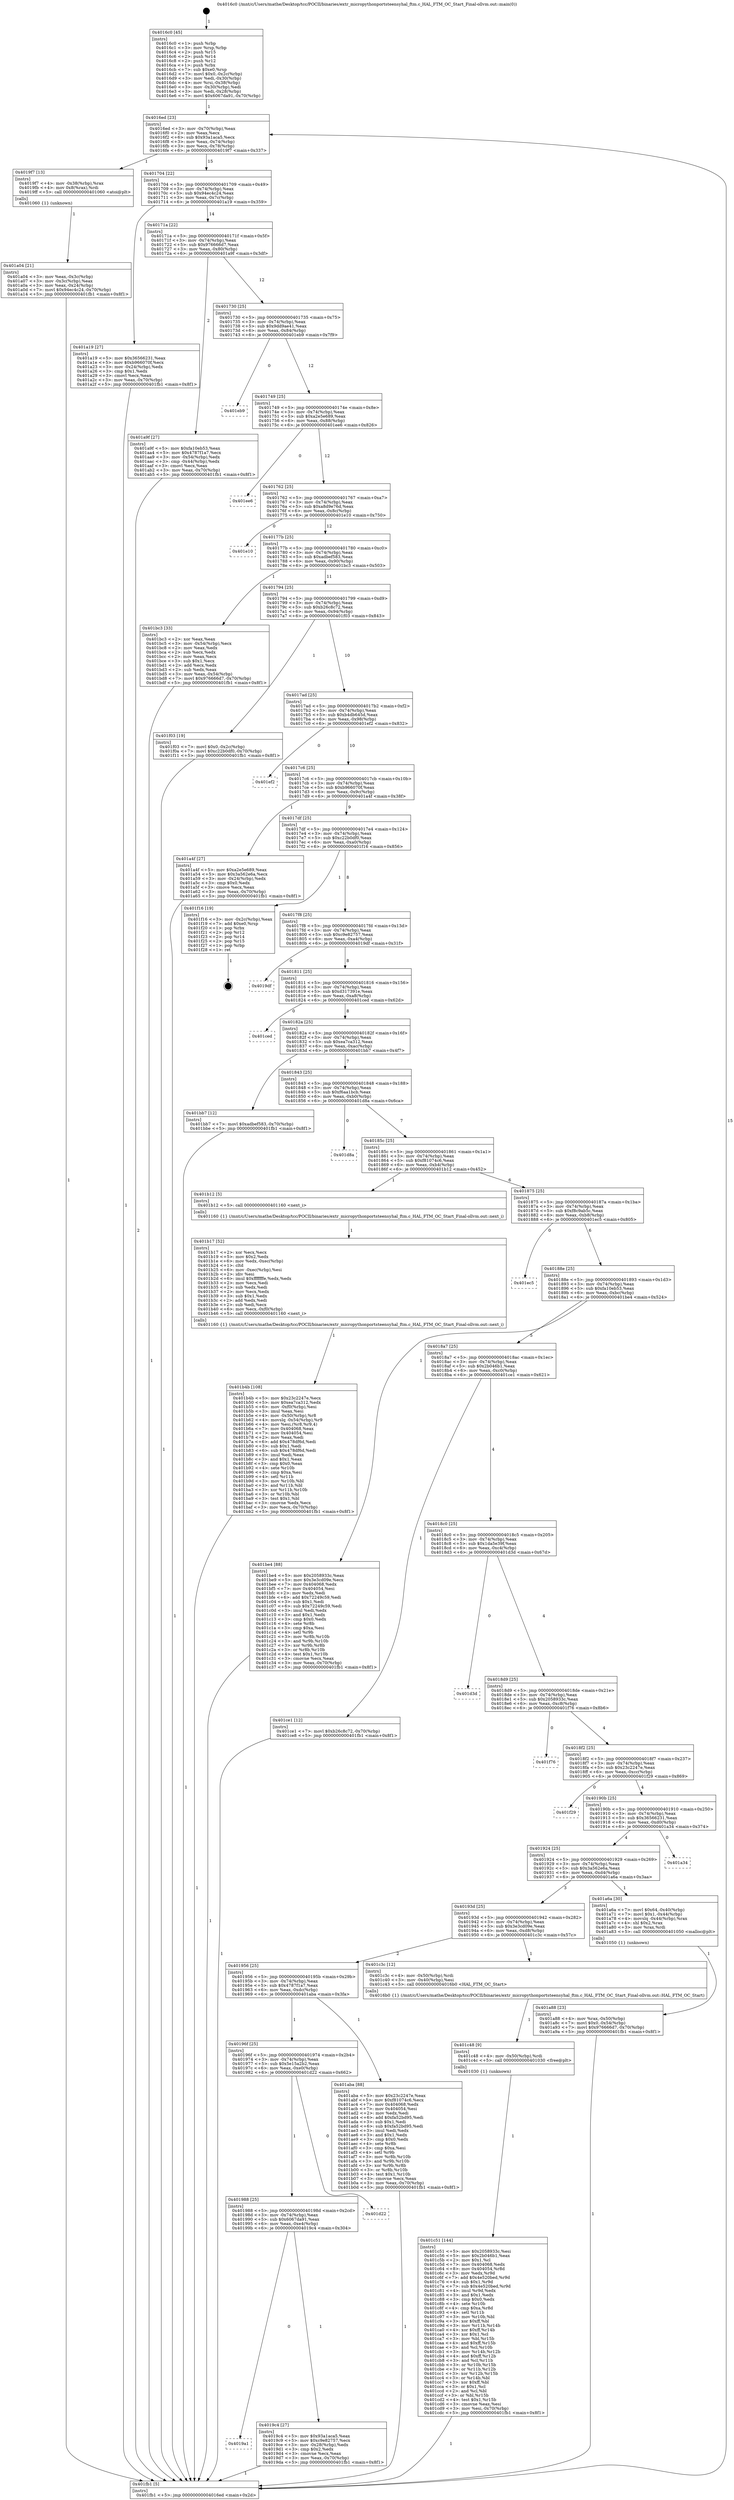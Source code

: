 digraph "0x4016c0" {
  label = "0x4016c0 (/mnt/c/Users/mathe/Desktop/tcc/POCII/binaries/extr_micropythonportsteensyhal_ftm.c_HAL_FTM_OC_Start_Final-ollvm.out::main(0))"
  labelloc = "t"
  node[shape=record]

  Entry [label="",width=0.3,height=0.3,shape=circle,fillcolor=black,style=filled]
  "0x4016ed" [label="{
     0x4016ed [23]\l
     | [instrs]\l
     &nbsp;&nbsp;0x4016ed \<+3\>: mov -0x70(%rbp),%eax\l
     &nbsp;&nbsp;0x4016f0 \<+2\>: mov %eax,%ecx\l
     &nbsp;&nbsp;0x4016f2 \<+6\>: sub $0x93a1aca5,%ecx\l
     &nbsp;&nbsp;0x4016f8 \<+3\>: mov %eax,-0x74(%rbp)\l
     &nbsp;&nbsp;0x4016fb \<+3\>: mov %ecx,-0x78(%rbp)\l
     &nbsp;&nbsp;0x4016fe \<+6\>: je 00000000004019f7 \<main+0x337\>\l
  }"]
  "0x4019f7" [label="{
     0x4019f7 [13]\l
     | [instrs]\l
     &nbsp;&nbsp;0x4019f7 \<+4\>: mov -0x38(%rbp),%rax\l
     &nbsp;&nbsp;0x4019fb \<+4\>: mov 0x8(%rax),%rdi\l
     &nbsp;&nbsp;0x4019ff \<+5\>: call 0000000000401060 \<atoi@plt\>\l
     | [calls]\l
     &nbsp;&nbsp;0x401060 \{1\} (unknown)\l
  }"]
  "0x401704" [label="{
     0x401704 [22]\l
     | [instrs]\l
     &nbsp;&nbsp;0x401704 \<+5\>: jmp 0000000000401709 \<main+0x49\>\l
     &nbsp;&nbsp;0x401709 \<+3\>: mov -0x74(%rbp),%eax\l
     &nbsp;&nbsp;0x40170c \<+5\>: sub $0x94ec4c24,%eax\l
     &nbsp;&nbsp;0x401711 \<+3\>: mov %eax,-0x7c(%rbp)\l
     &nbsp;&nbsp;0x401714 \<+6\>: je 0000000000401a19 \<main+0x359\>\l
  }"]
  Exit [label="",width=0.3,height=0.3,shape=circle,fillcolor=black,style=filled,peripheries=2]
  "0x401a19" [label="{
     0x401a19 [27]\l
     | [instrs]\l
     &nbsp;&nbsp;0x401a19 \<+5\>: mov $0x36566231,%eax\l
     &nbsp;&nbsp;0x401a1e \<+5\>: mov $0xb966070f,%ecx\l
     &nbsp;&nbsp;0x401a23 \<+3\>: mov -0x24(%rbp),%edx\l
     &nbsp;&nbsp;0x401a26 \<+3\>: cmp $0x1,%edx\l
     &nbsp;&nbsp;0x401a29 \<+3\>: cmovl %ecx,%eax\l
     &nbsp;&nbsp;0x401a2c \<+3\>: mov %eax,-0x70(%rbp)\l
     &nbsp;&nbsp;0x401a2f \<+5\>: jmp 0000000000401fb1 \<main+0x8f1\>\l
  }"]
  "0x40171a" [label="{
     0x40171a [22]\l
     | [instrs]\l
     &nbsp;&nbsp;0x40171a \<+5\>: jmp 000000000040171f \<main+0x5f\>\l
     &nbsp;&nbsp;0x40171f \<+3\>: mov -0x74(%rbp),%eax\l
     &nbsp;&nbsp;0x401722 \<+5\>: sub $0x976666d7,%eax\l
     &nbsp;&nbsp;0x401727 \<+3\>: mov %eax,-0x80(%rbp)\l
     &nbsp;&nbsp;0x40172a \<+6\>: je 0000000000401a9f \<main+0x3df\>\l
  }"]
  "0x401c51" [label="{
     0x401c51 [144]\l
     | [instrs]\l
     &nbsp;&nbsp;0x401c51 \<+5\>: mov $0x2058933c,%esi\l
     &nbsp;&nbsp;0x401c56 \<+5\>: mov $0x2b046b1,%eax\l
     &nbsp;&nbsp;0x401c5b \<+2\>: mov $0x1,%cl\l
     &nbsp;&nbsp;0x401c5d \<+7\>: mov 0x404068,%edx\l
     &nbsp;&nbsp;0x401c64 \<+8\>: mov 0x404054,%r8d\l
     &nbsp;&nbsp;0x401c6c \<+3\>: mov %edx,%r9d\l
     &nbsp;&nbsp;0x401c6f \<+7\>: add $0x4e520bed,%r9d\l
     &nbsp;&nbsp;0x401c76 \<+4\>: sub $0x1,%r9d\l
     &nbsp;&nbsp;0x401c7a \<+7\>: sub $0x4e520bed,%r9d\l
     &nbsp;&nbsp;0x401c81 \<+4\>: imul %r9d,%edx\l
     &nbsp;&nbsp;0x401c85 \<+3\>: and $0x1,%edx\l
     &nbsp;&nbsp;0x401c88 \<+3\>: cmp $0x0,%edx\l
     &nbsp;&nbsp;0x401c8b \<+4\>: sete %r10b\l
     &nbsp;&nbsp;0x401c8f \<+4\>: cmp $0xa,%r8d\l
     &nbsp;&nbsp;0x401c93 \<+4\>: setl %r11b\l
     &nbsp;&nbsp;0x401c97 \<+3\>: mov %r10b,%bl\l
     &nbsp;&nbsp;0x401c9a \<+3\>: xor $0xff,%bl\l
     &nbsp;&nbsp;0x401c9d \<+3\>: mov %r11b,%r14b\l
     &nbsp;&nbsp;0x401ca0 \<+4\>: xor $0xff,%r14b\l
     &nbsp;&nbsp;0x401ca4 \<+3\>: xor $0x1,%cl\l
     &nbsp;&nbsp;0x401ca7 \<+3\>: mov %bl,%r15b\l
     &nbsp;&nbsp;0x401caa \<+4\>: and $0xff,%r15b\l
     &nbsp;&nbsp;0x401cae \<+3\>: and %cl,%r10b\l
     &nbsp;&nbsp;0x401cb1 \<+3\>: mov %r14b,%r12b\l
     &nbsp;&nbsp;0x401cb4 \<+4\>: and $0xff,%r12b\l
     &nbsp;&nbsp;0x401cb8 \<+3\>: and %cl,%r11b\l
     &nbsp;&nbsp;0x401cbb \<+3\>: or %r10b,%r15b\l
     &nbsp;&nbsp;0x401cbe \<+3\>: or %r11b,%r12b\l
     &nbsp;&nbsp;0x401cc1 \<+3\>: xor %r12b,%r15b\l
     &nbsp;&nbsp;0x401cc4 \<+3\>: or %r14b,%bl\l
     &nbsp;&nbsp;0x401cc7 \<+3\>: xor $0xff,%bl\l
     &nbsp;&nbsp;0x401cca \<+3\>: or $0x1,%cl\l
     &nbsp;&nbsp;0x401ccd \<+2\>: and %cl,%bl\l
     &nbsp;&nbsp;0x401ccf \<+3\>: or %bl,%r15b\l
     &nbsp;&nbsp;0x401cd2 \<+4\>: test $0x1,%r15b\l
     &nbsp;&nbsp;0x401cd6 \<+3\>: cmovne %eax,%esi\l
     &nbsp;&nbsp;0x401cd9 \<+3\>: mov %esi,-0x70(%rbp)\l
     &nbsp;&nbsp;0x401cdc \<+5\>: jmp 0000000000401fb1 \<main+0x8f1\>\l
  }"]
  "0x401a9f" [label="{
     0x401a9f [27]\l
     | [instrs]\l
     &nbsp;&nbsp;0x401a9f \<+5\>: mov $0xfa10eb53,%eax\l
     &nbsp;&nbsp;0x401aa4 \<+5\>: mov $0x4787f1a7,%ecx\l
     &nbsp;&nbsp;0x401aa9 \<+3\>: mov -0x54(%rbp),%edx\l
     &nbsp;&nbsp;0x401aac \<+3\>: cmp -0x44(%rbp),%edx\l
     &nbsp;&nbsp;0x401aaf \<+3\>: cmovl %ecx,%eax\l
     &nbsp;&nbsp;0x401ab2 \<+3\>: mov %eax,-0x70(%rbp)\l
     &nbsp;&nbsp;0x401ab5 \<+5\>: jmp 0000000000401fb1 \<main+0x8f1\>\l
  }"]
  "0x401730" [label="{
     0x401730 [25]\l
     | [instrs]\l
     &nbsp;&nbsp;0x401730 \<+5\>: jmp 0000000000401735 \<main+0x75\>\l
     &nbsp;&nbsp;0x401735 \<+3\>: mov -0x74(%rbp),%eax\l
     &nbsp;&nbsp;0x401738 \<+5\>: sub $0x9dd9ae41,%eax\l
     &nbsp;&nbsp;0x40173d \<+6\>: mov %eax,-0x84(%rbp)\l
     &nbsp;&nbsp;0x401743 \<+6\>: je 0000000000401eb9 \<main+0x7f9\>\l
  }"]
  "0x401c48" [label="{
     0x401c48 [9]\l
     | [instrs]\l
     &nbsp;&nbsp;0x401c48 \<+4\>: mov -0x50(%rbp),%rdi\l
     &nbsp;&nbsp;0x401c4c \<+5\>: call 0000000000401030 \<free@plt\>\l
     | [calls]\l
     &nbsp;&nbsp;0x401030 \{1\} (unknown)\l
  }"]
  "0x401eb9" [label="{
     0x401eb9\l
  }", style=dashed]
  "0x401749" [label="{
     0x401749 [25]\l
     | [instrs]\l
     &nbsp;&nbsp;0x401749 \<+5\>: jmp 000000000040174e \<main+0x8e\>\l
     &nbsp;&nbsp;0x40174e \<+3\>: mov -0x74(%rbp),%eax\l
     &nbsp;&nbsp;0x401751 \<+5\>: sub $0xa2e5e689,%eax\l
     &nbsp;&nbsp;0x401756 \<+6\>: mov %eax,-0x88(%rbp)\l
     &nbsp;&nbsp;0x40175c \<+6\>: je 0000000000401ee6 \<main+0x826\>\l
  }"]
  "0x401b4b" [label="{
     0x401b4b [108]\l
     | [instrs]\l
     &nbsp;&nbsp;0x401b4b \<+5\>: mov $0x23c2247e,%ecx\l
     &nbsp;&nbsp;0x401b50 \<+5\>: mov $0xea7ca312,%edx\l
     &nbsp;&nbsp;0x401b55 \<+6\>: mov -0xf0(%rbp),%esi\l
     &nbsp;&nbsp;0x401b5b \<+3\>: imul %eax,%esi\l
     &nbsp;&nbsp;0x401b5e \<+4\>: mov -0x50(%rbp),%r8\l
     &nbsp;&nbsp;0x401b62 \<+4\>: movslq -0x54(%rbp),%r9\l
     &nbsp;&nbsp;0x401b66 \<+4\>: mov %esi,(%r8,%r9,4)\l
     &nbsp;&nbsp;0x401b6a \<+7\>: mov 0x404068,%eax\l
     &nbsp;&nbsp;0x401b71 \<+7\>: mov 0x404054,%esi\l
     &nbsp;&nbsp;0x401b78 \<+2\>: mov %eax,%edi\l
     &nbsp;&nbsp;0x401b7a \<+6\>: add $0x478df6d,%edi\l
     &nbsp;&nbsp;0x401b80 \<+3\>: sub $0x1,%edi\l
     &nbsp;&nbsp;0x401b83 \<+6\>: sub $0x478df6d,%edi\l
     &nbsp;&nbsp;0x401b89 \<+3\>: imul %edi,%eax\l
     &nbsp;&nbsp;0x401b8c \<+3\>: and $0x1,%eax\l
     &nbsp;&nbsp;0x401b8f \<+3\>: cmp $0x0,%eax\l
     &nbsp;&nbsp;0x401b92 \<+4\>: sete %r10b\l
     &nbsp;&nbsp;0x401b96 \<+3\>: cmp $0xa,%esi\l
     &nbsp;&nbsp;0x401b99 \<+4\>: setl %r11b\l
     &nbsp;&nbsp;0x401b9d \<+3\>: mov %r10b,%bl\l
     &nbsp;&nbsp;0x401ba0 \<+3\>: and %r11b,%bl\l
     &nbsp;&nbsp;0x401ba3 \<+3\>: xor %r11b,%r10b\l
     &nbsp;&nbsp;0x401ba6 \<+3\>: or %r10b,%bl\l
     &nbsp;&nbsp;0x401ba9 \<+3\>: test $0x1,%bl\l
     &nbsp;&nbsp;0x401bac \<+3\>: cmovne %edx,%ecx\l
     &nbsp;&nbsp;0x401baf \<+3\>: mov %ecx,-0x70(%rbp)\l
     &nbsp;&nbsp;0x401bb2 \<+5\>: jmp 0000000000401fb1 \<main+0x8f1\>\l
  }"]
  "0x401ee6" [label="{
     0x401ee6\l
  }", style=dashed]
  "0x401762" [label="{
     0x401762 [25]\l
     | [instrs]\l
     &nbsp;&nbsp;0x401762 \<+5\>: jmp 0000000000401767 \<main+0xa7\>\l
     &nbsp;&nbsp;0x401767 \<+3\>: mov -0x74(%rbp),%eax\l
     &nbsp;&nbsp;0x40176a \<+5\>: sub $0xa8d9e76d,%eax\l
     &nbsp;&nbsp;0x40176f \<+6\>: mov %eax,-0x8c(%rbp)\l
     &nbsp;&nbsp;0x401775 \<+6\>: je 0000000000401e10 \<main+0x750\>\l
  }"]
  "0x401b17" [label="{
     0x401b17 [52]\l
     | [instrs]\l
     &nbsp;&nbsp;0x401b17 \<+2\>: xor %ecx,%ecx\l
     &nbsp;&nbsp;0x401b19 \<+5\>: mov $0x2,%edx\l
     &nbsp;&nbsp;0x401b1e \<+6\>: mov %edx,-0xec(%rbp)\l
     &nbsp;&nbsp;0x401b24 \<+1\>: cltd\l
     &nbsp;&nbsp;0x401b25 \<+6\>: mov -0xec(%rbp),%esi\l
     &nbsp;&nbsp;0x401b2b \<+2\>: idiv %esi\l
     &nbsp;&nbsp;0x401b2d \<+6\>: imul $0xfffffffe,%edx,%edx\l
     &nbsp;&nbsp;0x401b33 \<+2\>: mov %ecx,%edi\l
     &nbsp;&nbsp;0x401b35 \<+2\>: sub %edx,%edi\l
     &nbsp;&nbsp;0x401b37 \<+2\>: mov %ecx,%edx\l
     &nbsp;&nbsp;0x401b39 \<+3\>: sub $0x1,%edx\l
     &nbsp;&nbsp;0x401b3c \<+2\>: add %edx,%edi\l
     &nbsp;&nbsp;0x401b3e \<+2\>: sub %edi,%ecx\l
     &nbsp;&nbsp;0x401b40 \<+6\>: mov %ecx,-0xf0(%rbp)\l
     &nbsp;&nbsp;0x401b46 \<+5\>: call 0000000000401160 \<next_i\>\l
     | [calls]\l
     &nbsp;&nbsp;0x401160 \{1\} (/mnt/c/Users/mathe/Desktop/tcc/POCII/binaries/extr_micropythonportsteensyhal_ftm.c_HAL_FTM_OC_Start_Final-ollvm.out::next_i)\l
  }"]
  "0x401e10" [label="{
     0x401e10\l
  }", style=dashed]
  "0x40177b" [label="{
     0x40177b [25]\l
     | [instrs]\l
     &nbsp;&nbsp;0x40177b \<+5\>: jmp 0000000000401780 \<main+0xc0\>\l
     &nbsp;&nbsp;0x401780 \<+3\>: mov -0x74(%rbp),%eax\l
     &nbsp;&nbsp;0x401783 \<+5\>: sub $0xadbef583,%eax\l
     &nbsp;&nbsp;0x401788 \<+6\>: mov %eax,-0x90(%rbp)\l
     &nbsp;&nbsp;0x40178e \<+6\>: je 0000000000401bc3 \<main+0x503\>\l
  }"]
  "0x401a88" [label="{
     0x401a88 [23]\l
     | [instrs]\l
     &nbsp;&nbsp;0x401a88 \<+4\>: mov %rax,-0x50(%rbp)\l
     &nbsp;&nbsp;0x401a8c \<+7\>: movl $0x0,-0x54(%rbp)\l
     &nbsp;&nbsp;0x401a93 \<+7\>: movl $0x976666d7,-0x70(%rbp)\l
     &nbsp;&nbsp;0x401a9a \<+5\>: jmp 0000000000401fb1 \<main+0x8f1\>\l
  }"]
  "0x401bc3" [label="{
     0x401bc3 [33]\l
     | [instrs]\l
     &nbsp;&nbsp;0x401bc3 \<+2\>: xor %eax,%eax\l
     &nbsp;&nbsp;0x401bc5 \<+3\>: mov -0x54(%rbp),%ecx\l
     &nbsp;&nbsp;0x401bc8 \<+2\>: mov %eax,%edx\l
     &nbsp;&nbsp;0x401bca \<+2\>: sub %ecx,%edx\l
     &nbsp;&nbsp;0x401bcc \<+2\>: mov %eax,%ecx\l
     &nbsp;&nbsp;0x401bce \<+3\>: sub $0x1,%ecx\l
     &nbsp;&nbsp;0x401bd1 \<+2\>: add %ecx,%edx\l
     &nbsp;&nbsp;0x401bd3 \<+2\>: sub %edx,%eax\l
     &nbsp;&nbsp;0x401bd5 \<+3\>: mov %eax,-0x54(%rbp)\l
     &nbsp;&nbsp;0x401bd8 \<+7\>: movl $0x976666d7,-0x70(%rbp)\l
     &nbsp;&nbsp;0x401bdf \<+5\>: jmp 0000000000401fb1 \<main+0x8f1\>\l
  }"]
  "0x401794" [label="{
     0x401794 [25]\l
     | [instrs]\l
     &nbsp;&nbsp;0x401794 \<+5\>: jmp 0000000000401799 \<main+0xd9\>\l
     &nbsp;&nbsp;0x401799 \<+3\>: mov -0x74(%rbp),%eax\l
     &nbsp;&nbsp;0x40179c \<+5\>: sub $0xb26c8c72,%eax\l
     &nbsp;&nbsp;0x4017a1 \<+6\>: mov %eax,-0x94(%rbp)\l
     &nbsp;&nbsp;0x4017a7 \<+6\>: je 0000000000401f03 \<main+0x843\>\l
  }"]
  "0x401a04" [label="{
     0x401a04 [21]\l
     | [instrs]\l
     &nbsp;&nbsp;0x401a04 \<+3\>: mov %eax,-0x3c(%rbp)\l
     &nbsp;&nbsp;0x401a07 \<+3\>: mov -0x3c(%rbp),%eax\l
     &nbsp;&nbsp;0x401a0a \<+3\>: mov %eax,-0x24(%rbp)\l
     &nbsp;&nbsp;0x401a0d \<+7\>: movl $0x94ec4c24,-0x70(%rbp)\l
     &nbsp;&nbsp;0x401a14 \<+5\>: jmp 0000000000401fb1 \<main+0x8f1\>\l
  }"]
  "0x401f03" [label="{
     0x401f03 [19]\l
     | [instrs]\l
     &nbsp;&nbsp;0x401f03 \<+7\>: movl $0x0,-0x2c(%rbp)\l
     &nbsp;&nbsp;0x401f0a \<+7\>: movl $0xc22b0df0,-0x70(%rbp)\l
     &nbsp;&nbsp;0x401f11 \<+5\>: jmp 0000000000401fb1 \<main+0x8f1\>\l
  }"]
  "0x4017ad" [label="{
     0x4017ad [25]\l
     | [instrs]\l
     &nbsp;&nbsp;0x4017ad \<+5\>: jmp 00000000004017b2 \<main+0xf2\>\l
     &nbsp;&nbsp;0x4017b2 \<+3\>: mov -0x74(%rbp),%eax\l
     &nbsp;&nbsp;0x4017b5 \<+5\>: sub $0xb4db645d,%eax\l
     &nbsp;&nbsp;0x4017ba \<+6\>: mov %eax,-0x98(%rbp)\l
     &nbsp;&nbsp;0x4017c0 \<+6\>: je 0000000000401ef2 \<main+0x832\>\l
  }"]
  "0x4016c0" [label="{
     0x4016c0 [45]\l
     | [instrs]\l
     &nbsp;&nbsp;0x4016c0 \<+1\>: push %rbp\l
     &nbsp;&nbsp;0x4016c1 \<+3\>: mov %rsp,%rbp\l
     &nbsp;&nbsp;0x4016c4 \<+2\>: push %r15\l
     &nbsp;&nbsp;0x4016c6 \<+2\>: push %r14\l
     &nbsp;&nbsp;0x4016c8 \<+2\>: push %r12\l
     &nbsp;&nbsp;0x4016ca \<+1\>: push %rbx\l
     &nbsp;&nbsp;0x4016cb \<+7\>: sub $0xe0,%rsp\l
     &nbsp;&nbsp;0x4016d2 \<+7\>: movl $0x0,-0x2c(%rbp)\l
     &nbsp;&nbsp;0x4016d9 \<+3\>: mov %edi,-0x30(%rbp)\l
     &nbsp;&nbsp;0x4016dc \<+4\>: mov %rsi,-0x38(%rbp)\l
     &nbsp;&nbsp;0x4016e0 \<+3\>: mov -0x30(%rbp),%edi\l
     &nbsp;&nbsp;0x4016e3 \<+3\>: mov %edi,-0x28(%rbp)\l
     &nbsp;&nbsp;0x4016e6 \<+7\>: movl $0x6067da91,-0x70(%rbp)\l
  }"]
  "0x401ef2" [label="{
     0x401ef2\l
  }", style=dashed]
  "0x4017c6" [label="{
     0x4017c6 [25]\l
     | [instrs]\l
     &nbsp;&nbsp;0x4017c6 \<+5\>: jmp 00000000004017cb \<main+0x10b\>\l
     &nbsp;&nbsp;0x4017cb \<+3\>: mov -0x74(%rbp),%eax\l
     &nbsp;&nbsp;0x4017ce \<+5\>: sub $0xb966070f,%eax\l
     &nbsp;&nbsp;0x4017d3 \<+6\>: mov %eax,-0x9c(%rbp)\l
     &nbsp;&nbsp;0x4017d9 \<+6\>: je 0000000000401a4f \<main+0x38f\>\l
  }"]
  "0x401fb1" [label="{
     0x401fb1 [5]\l
     | [instrs]\l
     &nbsp;&nbsp;0x401fb1 \<+5\>: jmp 00000000004016ed \<main+0x2d\>\l
  }"]
  "0x401a4f" [label="{
     0x401a4f [27]\l
     | [instrs]\l
     &nbsp;&nbsp;0x401a4f \<+5\>: mov $0xa2e5e689,%eax\l
     &nbsp;&nbsp;0x401a54 \<+5\>: mov $0x3a562e6a,%ecx\l
     &nbsp;&nbsp;0x401a59 \<+3\>: mov -0x24(%rbp),%edx\l
     &nbsp;&nbsp;0x401a5c \<+3\>: cmp $0x0,%edx\l
     &nbsp;&nbsp;0x401a5f \<+3\>: cmove %ecx,%eax\l
     &nbsp;&nbsp;0x401a62 \<+3\>: mov %eax,-0x70(%rbp)\l
     &nbsp;&nbsp;0x401a65 \<+5\>: jmp 0000000000401fb1 \<main+0x8f1\>\l
  }"]
  "0x4017df" [label="{
     0x4017df [25]\l
     | [instrs]\l
     &nbsp;&nbsp;0x4017df \<+5\>: jmp 00000000004017e4 \<main+0x124\>\l
     &nbsp;&nbsp;0x4017e4 \<+3\>: mov -0x74(%rbp),%eax\l
     &nbsp;&nbsp;0x4017e7 \<+5\>: sub $0xc22b0df0,%eax\l
     &nbsp;&nbsp;0x4017ec \<+6\>: mov %eax,-0xa0(%rbp)\l
     &nbsp;&nbsp;0x4017f2 \<+6\>: je 0000000000401f16 \<main+0x856\>\l
  }"]
  "0x4019a1" [label="{
     0x4019a1\l
  }", style=dashed]
  "0x401f16" [label="{
     0x401f16 [19]\l
     | [instrs]\l
     &nbsp;&nbsp;0x401f16 \<+3\>: mov -0x2c(%rbp),%eax\l
     &nbsp;&nbsp;0x401f19 \<+7\>: add $0xe0,%rsp\l
     &nbsp;&nbsp;0x401f20 \<+1\>: pop %rbx\l
     &nbsp;&nbsp;0x401f21 \<+2\>: pop %r12\l
     &nbsp;&nbsp;0x401f23 \<+2\>: pop %r14\l
     &nbsp;&nbsp;0x401f25 \<+2\>: pop %r15\l
     &nbsp;&nbsp;0x401f27 \<+1\>: pop %rbp\l
     &nbsp;&nbsp;0x401f28 \<+1\>: ret\l
  }"]
  "0x4017f8" [label="{
     0x4017f8 [25]\l
     | [instrs]\l
     &nbsp;&nbsp;0x4017f8 \<+5\>: jmp 00000000004017fd \<main+0x13d\>\l
     &nbsp;&nbsp;0x4017fd \<+3\>: mov -0x74(%rbp),%eax\l
     &nbsp;&nbsp;0x401800 \<+5\>: sub $0xc9e82757,%eax\l
     &nbsp;&nbsp;0x401805 \<+6\>: mov %eax,-0xa4(%rbp)\l
     &nbsp;&nbsp;0x40180b \<+6\>: je 00000000004019df \<main+0x31f\>\l
  }"]
  "0x4019c4" [label="{
     0x4019c4 [27]\l
     | [instrs]\l
     &nbsp;&nbsp;0x4019c4 \<+5\>: mov $0x93a1aca5,%eax\l
     &nbsp;&nbsp;0x4019c9 \<+5\>: mov $0xc9e82757,%ecx\l
     &nbsp;&nbsp;0x4019ce \<+3\>: mov -0x28(%rbp),%edx\l
     &nbsp;&nbsp;0x4019d1 \<+3\>: cmp $0x2,%edx\l
     &nbsp;&nbsp;0x4019d4 \<+3\>: cmovne %ecx,%eax\l
     &nbsp;&nbsp;0x4019d7 \<+3\>: mov %eax,-0x70(%rbp)\l
     &nbsp;&nbsp;0x4019da \<+5\>: jmp 0000000000401fb1 \<main+0x8f1\>\l
  }"]
  "0x4019df" [label="{
     0x4019df\l
  }", style=dashed]
  "0x401811" [label="{
     0x401811 [25]\l
     | [instrs]\l
     &nbsp;&nbsp;0x401811 \<+5\>: jmp 0000000000401816 \<main+0x156\>\l
     &nbsp;&nbsp;0x401816 \<+3\>: mov -0x74(%rbp),%eax\l
     &nbsp;&nbsp;0x401819 \<+5\>: sub $0xd317391e,%eax\l
     &nbsp;&nbsp;0x40181e \<+6\>: mov %eax,-0xa8(%rbp)\l
     &nbsp;&nbsp;0x401824 \<+6\>: je 0000000000401ced \<main+0x62d\>\l
  }"]
  "0x401988" [label="{
     0x401988 [25]\l
     | [instrs]\l
     &nbsp;&nbsp;0x401988 \<+5\>: jmp 000000000040198d \<main+0x2cd\>\l
     &nbsp;&nbsp;0x40198d \<+3\>: mov -0x74(%rbp),%eax\l
     &nbsp;&nbsp;0x401990 \<+5\>: sub $0x6067da91,%eax\l
     &nbsp;&nbsp;0x401995 \<+6\>: mov %eax,-0xe4(%rbp)\l
     &nbsp;&nbsp;0x40199b \<+6\>: je 00000000004019c4 \<main+0x304\>\l
  }"]
  "0x401ced" [label="{
     0x401ced\l
  }", style=dashed]
  "0x40182a" [label="{
     0x40182a [25]\l
     | [instrs]\l
     &nbsp;&nbsp;0x40182a \<+5\>: jmp 000000000040182f \<main+0x16f\>\l
     &nbsp;&nbsp;0x40182f \<+3\>: mov -0x74(%rbp),%eax\l
     &nbsp;&nbsp;0x401832 \<+5\>: sub $0xea7ca312,%eax\l
     &nbsp;&nbsp;0x401837 \<+6\>: mov %eax,-0xac(%rbp)\l
     &nbsp;&nbsp;0x40183d \<+6\>: je 0000000000401bb7 \<main+0x4f7\>\l
  }"]
  "0x401d22" [label="{
     0x401d22\l
  }", style=dashed]
  "0x401bb7" [label="{
     0x401bb7 [12]\l
     | [instrs]\l
     &nbsp;&nbsp;0x401bb7 \<+7\>: movl $0xadbef583,-0x70(%rbp)\l
     &nbsp;&nbsp;0x401bbe \<+5\>: jmp 0000000000401fb1 \<main+0x8f1\>\l
  }"]
  "0x401843" [label="{
     0x401843 [25]\l
     | [instrs]\l
     &nbsp;&nbsp;0x401843 \<+5\>: jmp 0000000000401848 \<main+0x188\>\l
     &nbsp;&nbsp;0x401848 \<+3\>: mov -0x74(%rbp),%eax\l
     &nbsp;&nbsp;0x40184b \<+5\>: sub $0xf6aa1bcb,%eax\l
     &nbsp;&nbsp;0x401850 \<+6\>: mov %eax,-0xb0(%rbp)\l
     &nbsp;&nbsp;0x401856 \<+6\>: je 0000000000401d8a \<main+0x6ca\>\l
  }"]
  "0x40196f" [label="{
     0x40196f [25]\l
     | [instrs]\l
     &nbsp;&nbsp;0x40196f \<+5\>: jmp 0000000000401974 \<main+0x2b4\>\l
     &nbsp;&nbsp;0x401974 \<+3\>: mov -0x74(%rbp),%eax\l
     &nbsp;&nbsp;0x401977 \<+5\>: sub $0x5e15a2b2,%eax\l
     &nbsp;&nbsp;0x40197c \<+6\>: mov %eax,-0xe0(%rbp)\l
     &nbsp;&nbsp;0x401982 \<+6\>: je 0000000000401d22 \<main+0x662\>\l
  }"]
  "0x401d8a" [label="{
     0x401d8a\l
  }", style=dashed]
  "0x40185c" [label="{
     0x40185c [25]\l
     | [instrs]\l
     &nbsp;&nbsp;0x40185c \<+5\>: jmp 0000000000401861 \<main+0x1a1\>\l
     &nbsp;&nbsp;0x401861 \<+3\>: mov -0x74(%rbp),%eax\l
     &nbsp;&nbsp;0x401864 \<+5\>: sub $0xf81074c6,%eax\l
     &nbsp;&nbsp;0x401869 \<+6\>: mov %eax,-0xb4(%rbp)\l
     &nbsp;&nbsp;0x40186f \<+6\>: je 0000000000401b12 \<main+0x452\>\l
  }"]
  "0x401aba" [label="{
     0x401aba [88]\l
     | [instrs]\l
     &nbsp;&nbsp;0x401aba \<+5\>: mov $0x23c2247e,%eax\l
     &nbsp;&nbsp;0x401abf \<+5\>: mov $0xf81074c6,%ecx\l
     &nbsp;&nbsp;0x401ac4 \<+7\>: mov 0x404068,%edx\l
     &nbsp;&nbsp;0x401acb \<+7\>: mov 0x404054,%esi\l
     &nbsp;&nbsp;0x401ad2 \<+2\>: mov %edx,%edi\l
     &nbsp;&nbsp;0x401ad4 \<+6\>: add $0xfa52bd95,%edi\l
     &nbsp;&nbsp;0x401ada \<+3\>: sub $0x1,%edi\l
     &nbsp;&nbsp;0x401add \<+6\>: sub $0xfa52bd95,%edi\l
     &nbsp;&nbsp;0x401ae3 \<+3\>: imul %edi,%edx\l
     &nbsp;&nbsp;0x401ae6 \<+3\>: and $0x1,%edx\l
     &nbsp;&nbsp;0x401ae9 \<+3\>: cmp $0x0,%edx\l
     &nbsp;&nbsp;0x401aec \<+4\>: sete %r8b\l
     &nbsp;&nbsp;0x401af0 \<+3\>: cmp $0xa,%esi\l
     &nbsp;&nbsp;0x401af3 \<+4\>: setl %r9b\l
     &nbsp;&nbsp;0x401af7 \<+3\>: mov %r8b,%r10b\l
     &nbsp;&nbsp;0x401afa \<+3\>: and %r9b,%r10b\l
     &nbsp;&nbsp;0x401afd \<+3\>: xor %r9b,%r8b\l
     &nbsp;&nbsp;0x401b00 \<+3\>: or %r8b,%r10b\l
     &nbsp;&nbsp;0x401b03 \<+4\>: test $0x1,%r10b\l
     &nbsp;&nbsp;0x401b07 \<+3\>: cmovne %ecx,%eax\l
     &nbsp;&nbsp;0x401b0a \<+3\>: mov %eax,-0x70(%rbp)\l
     &nbsp;&nbsp;0x401b0d \<+5\>: jmp 0000000000401fb1 \<main+0x8f1\>\l
  }"]
  "0x401b12" [label="{
     0x401b12 [5]\l
     | [instrs]\l
     &nbsp;&nbsp;0x401b12 \<+5\>: call 0000000000401160 \<next_i\>\l
     | [calls]\l
     &nbsp;&nbsp;0x401160 \{1\} (/mnt/c/Users/mathe/Desktop/tcc/POCII/binaries/extr_micropythonportsteensyhal_ftm.c_HAL_FTM_OC_Start_Final-ollvm.out::next_i)\l
  }"]
  "0x401875" [label="{
     0x401875 [25]\l
     | [instrs]\l
     &nbsp;&nbsp;0x401875 \<+5\>: jmp 000000000040187a \<main+0x1ba\>\l
     &nbsp;&nbsp;0x40187a \<+3\>: mov -0x74(%rbp),%eax\l
     &nbsp;&nbsp;0x40187d \<+5\>: sub $0xf8c9ab5c,%eax\l
     &nbsp;&nbsp;0x401882 \<+6\>: mov %eax,-0xb8(%rbp)\l
     &nbsp;&nbsp;0x401888 \<+6\>: je 0000000000401ec5 \<main+0x805\>\l
  }"]
  "0x401956" [label="{
     0x401956 [25]\l
     | [instrs]\l
     &nbsp;&nbsp;0x401956 \<+5\>: jmp 000000000040195b \<main+0x29b\>\l
     &nbsp;&nbsp;0x40195b \<+3\>: mov -0x74(%rbp),%eax\l
     &nbsp;&nbsp;0x40195e \<+5\>: sub $0x4787f1a7,%eax\l
     &nbsp;&nbsp;0x401963 \<+6\>: mov %eax,-0xdc(%rbp)\l
     &nbsp;&nbsp;0x401969 \<+6\>: je 0000000000401aba \<main+0x3fa\>\l
  }"]
  "0x401ec5" [label="{
     0x401ec5\l
  }", style=dashed]
  "0x40188e" [label="{
     0x40188e [25]\l
     | [instrs]\l
     &nbsp;&nbsp;0x40188e \<+5\>: jmp 0000000000401893 \<main+0x1d3\>\l
     &nbsp;&nbsp;0x401893 \<+3\>: mov -0x74(%rbp),%eax\l
     &nbsp;&nbsp;0x401896 \<+5\>: sub $0xfa10eb53,%eax\l
     &nbsp;&nbsp;0x40189b \<+6\>: mov %eax,-0xbc(%rbp)\l
     &nbsp;&nbsp;0x4018a1 \<+6\>: je 0000000000401be4 \<main+0x524\>\l
  }"]
  "0x401c3c" [label="{
     0x401c3c [12]\l
     | [instrs]\l
     &nbsp;&nbsp;0x401c3c \<+4\>: mov -0x50(%rbp),%rdi\l
     &nbsp;&nbsp;0x401c40 \<+3\>: mov -0x40(%rbp),%esi\l
     &nbsp;&nbsp;0x401c43 \<+5\>: call 00000000004016b0 \<HAL_FTM_OC_Start\>\l
     | [calls]\l
     &nbsp;&nbsp;0x4016b0 \{1\} (/mnt/c/Users/mathe/Desktop/tcc/POCII/binaries/extr_micropythonportsteensyhal_ftm.c_HAL_FTM_OC_Start_Final-ollvm.out::HAL_FTM_OC_Start)\l
  }"]
  "0x401be4" [label="{
     0x401be4 [88]\l
     | [instrs]\l
     &nbsp;&nbsp;0x401be4 \<+5\>: mov $0x2058933c,%eax\l
     &nbsp;&nbsp;0x401be9 \<+5\>: mov $0x3e3cd09e,%ecx\l
     &nbsp;&nbsp;0x401bee \<+7\>: mov 0x404068,%edx\l
     &nbsp;&nbsp;0x401bf5 \<+7\>: mov 0x404054,%esi\l
     &nbsp;&nbsp;0x401bfc \<+2\>: mov %edx,%edi\l
     &nbsp;&nbsp;0x401bfe \<+6\>: add $0x72249c59,%edi\l
     &nbsp;&nbsp;0x401c04 \<+3\>: sub $0x1,%edi\l
     &nbsp;&nbsp;0x401c07 \<+6\>: sub $0x72249c59,%edi\l
     &nbsp;&nbsp;0x401c0d \<+3\>: imul %edi,%edx\l
     &nbsp;&nbsp;0x401c10 \<+3\>: and $0x1,%edx\l
     &nbsp;&nbsp;0x401c13 \<+3\>: cmp $0x0,%edx\l
     &nbsp;&nbsp;0x401c16 \<+4\>: sete %r8b\l
     &nbsp;&nbsp;0x401c1a \<+3\>: cmp $0xa,%esi\l
     &nbsp;&nbsp;0x401c1d \<+4\>: setl %r9b\l
     &nbsp;&nbsp;0x401c21 \<+3\>: mov %r8b,%r10b\l
     &nbsp;&nbsp;0x401c24 \<+3\>: and %r9b,%r10b\l
     &nbsp;&nbsp;0x401c27 \<+3\>: xor %r9b,%r8b\l
     &nbsp;&nbsp;0x401c2a \<+3\>: or %r8b,%r10b\l
     &nbsp;&nbsp;0x401c2d \<+4\>: test $0x1,%r10b\l
     &nbsp;&nbsp;0x401c31 \<+3\>: cmovne %ecx,%eax\l
     &nbsp;&nbsp;0x401c34 \<+3\>: mov %eax,-0x70(%rbp)\l
     &nbsp;&nbsp;0x401c37 \<+5\>: jmp 0000000000401fb1 \<main+0x8f1\>\l
  }"]
  "0x4018a7" [label="{
     0x4018a7 [25]\l
     | [instrs]\l
     &nbsp;&nbsp;0x4018a7 \<+5\>: jmp 00000000004018ac \<main+0x1ec\>\l
     &nbsp;&nbsp;0x4018ac \<+3\>: mov -0x74(%rbp),%eax\l
     &nbsp;&nbsp;0x4018af \<+5\>: sub $0x2b046b1,%eax\l
     &nbsp;&nbsp;0x4018b4 \<+6\>: mov %eax,-0xc0(%rbp)\l
     &nbsp;&nbsp;0x4018ba \<+6\>: je 0000000000401ce1 \<main+0x621\>\l
  }"]
  "0x40193d" [label="{
     0x40193d [25]\l
     | [instrs]\l
     &nbsp;&nbsp;0x40193d \<+5\>: jmp 0000000000401942 \<main+0x282\>\l
     &nbsp;&nbsp;0x401942 \<+3\>: mov -0x74(%rbp),%eax\l
     &nbsp;&nbsp;0x401945 \<+5\>: sub $0x3e3cd09e,%eax\l
     &nbsp;&nbsp;0x40194a \<+6\>: mov %eax,-0xd8(%rbp)\l
     &nbsp;&nbsp;0x401950 \<+6\>: je 0000000000401c3c \<main+0x57c\>\l
  }"]
  "0x401ce1" [label="{
     0x401ce1 [12]\l
     | [instrs]\l
     &nbsp;&nbsp;0x401ce1 \<+7\>: movl $0xb26c8c72,-0x70(%rbp)\l
     &nbsp;&nbsp;0x401ce8 \<+5\>: jmp 0000000000401fb1 \<main+0x8f1\>\l
  }"]
  "0x4018c0" [label="{
     0x4018c0 [25]\l
     | [instrs]\l
     &nbsp;&nbsp;0x4018c0 \<+5\>: jmp 00000000004018c5 \<main+0x205\>\l
     &nbsp;&nbsp;0x4018c5 \<+3\>: mov -0x74(%rbp),%eax\l
     &nbsp;&nbsp;0x4018c8 \<+5\>: sub $0x1da5e39f,%eax\l
     &nbsp;&nbsp;0x4018cd \<+6\>: mov %eax,-0xc4(%rbp)\l
     &nbsp;&nbsp;0x4018d3 \<+6\>: je 0000000000401d3d \<main+0x67d\>\l
  }"]
  "0x401a6a" [label="{
     0x401a6a [30]\l
     | [instrs]\l
     &nbsp;&nbsp;0x401a6a \<+7\>: movl $0x64,-0x40(%rbp)\l
     &nbsp;&nbsp;0x401a71 \<+7\>: movl $0x1,-0x44(%rbp)\l
     &nbsp;&nbsp;0x401a78 \<+4\>: movslq -0x44(%rbp),%rax\l
     &nbsp;&nbsp;0x401a7c \<+4\>: shl $0x2,%rax\l
     &nbsp;&nbsp;0x401a80 \<+3\>: mov %rax,%rdi\l
     &nbsp;&nbsp;0x401a83 \<+5\>: call 0000000000401050 \<malloc@plt\>\l
     | [calls]\l
     &nbsp;&nbsp;0x401050 \{1\} (unknown)\l
  }"]
  "0x401d3d" [label="{
     0x401d3d\l
  }", style=dashed]
  "0x4018d9" [label="{
     0x4018d9 [25]\l
     | [instrs]\l
     &nbsp;&nbsp;0x4018d9 \<+5\>: jmp 00000000004018de \<main+0x21e\>\l
     &nbsp;&nbsp;0x4018de \<+3\>: mov -0x74(%rbp),%eax\l
     &nbsp;&nbsp;0x4018e1 \<+5\>: sub $0x2058933c,%eax\l
     &nbsp;&nbsp;0x4018e6 \<+6\>: mov %eax,-0xc8(%rbp)\l
     &nbsp;&nbsp;0x4018ec \<+6\>: je 0000000000401f76 \<main+0x8b6\>\l
  }"]
  "0x401924" [label="{
     0x401924 [25]\l
     | [instrs]\l
     &nbsp;&nbsp;0x401924 \<+5\>: jmp 0000000000401929 \<main+0x269\>\l
     &nbsp;&nbsp;0x401929 \<+3\>: mov -0x74(%rbp),%eax\l
     &nbsp;&nbsp;0x40192c \<+5\>: sub $0x3a562e6a,%eax\l
     &nbsp;&nbsp;0x401931 \<+6\>: mov %eax,-0xd4(%rbp)\l
     &nbsp;&nbsp;0x401937 \<+6\>: je 0000000000401a6a \<main+0x3aa\>\l
  }"]
  "0x401f76" [label="{
     0x401f76\l
  }", style=dashed]
  "0x4018f2" [label="{
     0x4018f2 [25]\l
     | [instrs]\l
     &nbsp;&nbsp;0x4018f2 \<+5\>: jmp 00000000004018f7 \<main+0x237\>\l
     &nbsp;&nbsp;0x4018f7 \<+3\>: mov -0x74(%rbp),%eax\l
     &nbsp;&nbsp;0x4018fa \<+5\>: sub $0x23c2247e,%eax\l
     &nbsp;&nbsp;0x4018ff \<+6\>: mov %eax,-0xcc(%rbp)\l
     &nbsp;&nbsp;0x401905 \<+6\>: je 0000000000401f29 \<main+0x869\>\l
  }"]
  "0x401a34" [label="{
     0x401a34\l
  }", style=dashed]
  "0x401f29" [label="{
     0x401f29\l
  }", style=dashed]
  "0x40190b" [label="{
     0x40190b [25]\l
     | [instrs]\l
     &nbsp;&nbsp;0x40190b \<+5\>: jmp 0000000000401910 \<main+0x250\>\l
     &nbsp;&nbsp;0x401910 \<+3\>: mov -0x74(%rbp),%eax\l
     &nbsp;&nbsp;0x401913 \<+5\>: sub $0x36566231,%eax\l
     &nbsp;&nbsp;0x401918 \<+6\>: mov %eax,-0xd0(%rbp)\l
     &nbsp;&nbsp;0x40191e \<+6\>: je 0000000000401a34 \<main+0x374\>\l
  }"]
  Entry -> "0x4016c0" [label=" 1"]
  "0x4016ed" -> "0x4019f7" [label=" 1"]
  "0x4016ed" -> "0x401704" [label=" 15"]
  "0x401f16" -> Exit [label=" 1"]
  "0x401704" -> "0x401a19" [label=" 1"]
  "0x401704" -> "0x40171a" [label=" 14"]
  "0x401f03" -> "0x401fb1" [label=" 1"]
  "0x40171a" -> "0x401a9f" [label=" 2"]
  "0x40171a" -> "0x401730" [label=" 12"]
  "0x401ce1" -> "0x401fb1" [label=" 1"]
  "0x401730" -> "0x401eb9" [label=" 0"]
  "0x401730" -> "0x401749" [label=" 12"]
  "0x401c51" -> "0x401fb1" [label=" 1"]
  "0x401749" -> "0x401ee6" [label=" 0"]
  "0x401749" -> "0x401762" [label=" 12"]
  "0x401c48" -> "0x401c51" [label=" 1"]
  "0x401762" -> "0x401e10" [label=" 0"]
  "0x401762" -> "0x40177b" [label=" 12"]
  "0x401c3c" -> "0x401c48" [label=" 1"]
  "0x40177b" -> "0x401bc3" [label=" 1"]
  "0x40177b" -> "0x401794" [label=" 11"]
  "0x401be4" -> "0x401fb1" [label=" 1"]
  "0x401794" -> "0x401f03" [label=" 1"]
  "0x401794" -> "0x4017ad" [label=" 10"]
  "0x401bc3" -> "0x401fb1" [label=" 1"]
  "0x4017ad" -> "0x401ef2" [label=" 0"]
  "0x4017ad" -> "0x4017c6" [label=" 10"]
  "0x401bb7" -> "0x401fb1" [label=" 1"]
  "0x4017c6" -> "0x401a4f" [label=" 1"]
  "0x4017c6" -> "0x4017df" [label=" 9"]
  "0x401b4b" -> "0x401fb1" [label=" 1"]
  "0x4017df" -> "0x401f16" [label=" 1"]
  "0x4017df" -> "0x4017f8" [label=" 8"]
  "0x401b17" -> "0x401b4b" [label=" 1"]
  "0x4017f8" -> "0x4019df" [label=" 0"]
  "0x4017f8" -> "0x401811" [label=" 8"]
  "0x401b12" -> "0x401b17" [label=" 1"]
  "0x401811" -> "0x401ced" [label=" 0"]
  "0x401811" -> "0x40182a" [label=" 8"]
  "0x401a9f" -> "0x401fb1" [label=" 2"]
  "0x40182a" -> "0x401bb7" [label=" 1"]
  "0x40182a" -> "0x401843" [label=" 7"]
  "0x401a88" -> "0x401fb1" [label=" 1"]
  "0x401843" -> "0x401d8a" [label=" 0"]
  "0x401843" -> "0x40185c" [label=" 7"]
  "0x401a4f" -> "0x401fb1" [label=" 1"]
  "0x40185c" -> "0x401b12" [label=" 1"]
  "0x40185c" -> "0x401875" [label=" 6"]
  "0x401a19" -> "0x401fb1" [label=" 1"]
  "0x401875" -> "0x401ec5" [label=" 0"]
  "0x401875" -> "0x40188e" [label=" 6"]
  "0x4019f7" -> "0x401a04" [label=" 1"]
  "0x40188e" -> "0x401be4" [label=" 1"]
  "0x40188e" -> "0x4018a7" [label=" 5"]
  "0x401fb1" -> "0x4016ed" [label=" 15"]
  "0x4018a7" -> "0x401ce1" [label=" 1"]
  "0x4018a7" -> "0x4018c0" [label=" 4"]
  "0x4019c4" -> "0x401fb1" [label=" 1"]
  "0x4018c0" -> "0x401d3d" [label=" 0"]
  "0x4018c0" -> "0x4018d9" [label=" 4"]
  "0x401988" -> "0x4019a1" [label=" 0"]
  "0x4018d9" -> "0x401f76" [label=" 0"]
  "0x4018d9" -> "0x4018f2" [label=" 4"]
  "0x401aba" -> "0x401fb1" [label=" 1"]
  "0x4018f2" -> "0x401f29" [label=" 0"]
  "0x4018f2" -> "0x40190b" [label=" 4"]
  "0x40196f" -> "0x401988" [label=" 1"]
  "0x40190b" -> "0x401a34" [label=" 0"]
  "0x40190b" -> "0x401924" [label=" 4"]
  "0x401988" -> "0x4019c4" [label=" 1"]
  "0x401924" -> "0x401a6a" [label=" 1"]
  "0x401924" -> "0x40193d" [label=" 3"]
  "0x4016c0" -> "0x4016ed" [label=" 1"]
  "0x40193d" -> "0x401c3c" [label=" 1"]
  "0x40193d" -> "0x401956" [label=" 2"]
  "0x401a04" -> "0x401fb1" [label=" 1"]
  "0x401956" -> "0x401aba" [label=" 1"]
  "0x401956" -> "0x40196f" [label=" 1"]
  "0x401a6a" -> "0x401a88" [label=" 1"]
  "0x40196f" -> "0x401d22" [label=" 0"]
}
